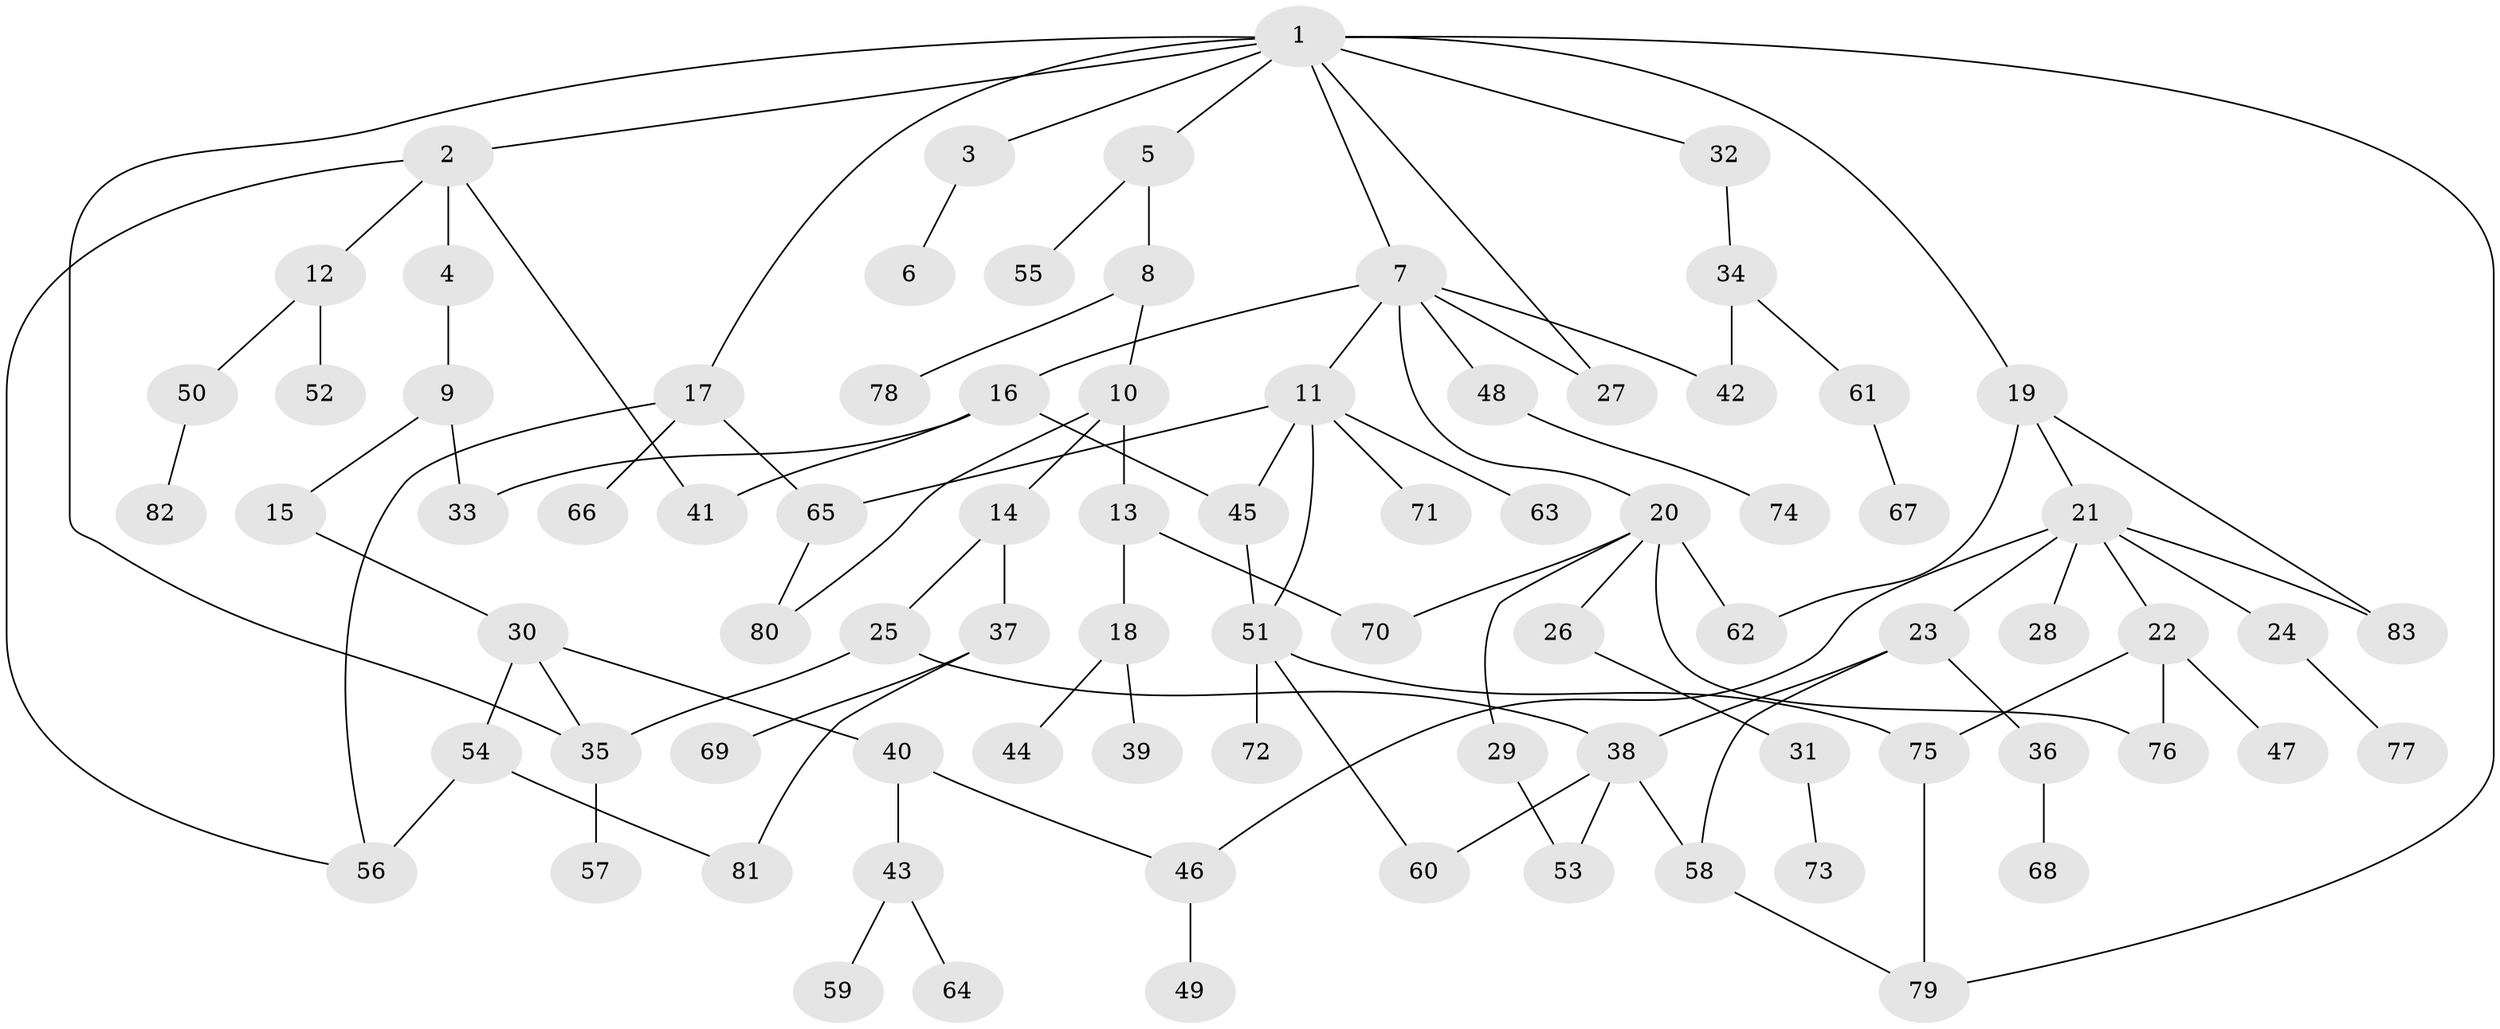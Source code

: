 // coarse degree distribution, {8: 0.08, 4: 0.24, 2: 0.2, 3: 0.16, 7: 0.04, 1: 0.24, 5: 0.04}
// Generated by graph-tools (version 1.1) at 2025/49/03/04/25 22:49:09]
// undirected, 83 vertices, 107 edges
graph export_dot {
  node [color=gray90,style=filled];
  1;
  2;
  3;
  4;
  5;
  6;
  7;
  8;
  9;
  10;
  11;
  12;
  13;
  14;
  15;
  16;
  17;
  18;
  19;
  20;
  21;
  22;
  23;
  24;
  25;
  26;
  27;
  28;
  29;
  30;
  31;
  32;
  33;
  34;
  35;
  36;
  37;
  38;
  39;
  40;
  41;
  42;
  43;
  44;
  45;
  46;
  47;
  48;
  49;
  50;
  51;
  52;
  53;
  54;
  55;
  56;
  57;
  58;
  59;
  60;
  61;
  62;
  63;
  64;
  65;
  66;
  67;
  68;
  69;
  70;
  71;
  72;
  73;
  74;
  75;
  76;
  77;
  78;
  79;
  80;
  81;
  82;
  83;
  1 -- 2;
  1 -- 3;
  1 -- 5;
  1 -- 7;
  1 -- 17;
  1 -- 19;
  1 -- 32;
  1 -- 27;
  1 -- 79;
  1 -- 35;
  2 -- 4;
  2 -- 12;
  2 -- 41;
  2 -- 56;
  3 -- 6;
  4 -- 9;
  5 -- 8;
  5 -- 55;
  7 -- 11;
  7 -- 16;
  7 -- 20;
  7 -- 27;
  7 -- 48;
  7 -- 42;
  8 -- 10;
  8 -- 78;
  9 -- 15;
  9 -- 33;
  10 -- 13;
  10 -- 14;
  10 -- 80;
  11 -- 45;
  11 -- 51;
  11 -- 63;
  11 -- 65;
  11 -- 71;
  12 -- 50;
  12 -- 52;
  13 -- 18;
  13 -- 70;
  14 -- 25;
  14 -- 37;
  15 -- 30;
  16 -- 33;
  16 -- 41;
  16 -- 45;
  17 -- 66;
  17 -- 56;
  17 -- 65;
  18 -- 39;
  18 -- 44;
  19 -- 21;
  19 -- 83;
  19 -- 62;
  20 -- 26;
  20 -- 29;
  20 -- 62;
  20 -- 70;
  20 -- 76;
  21 -- 22;
  21 -- 23;
  21 -- 24;
  21 -- 28;
  21 -- 46;
  21 -- 83;
  22 -- 47;
  22 -- 75;
  22 -- 76;
  23 -- 36;
  23 -- 58;
  23 -- 38;
  24 -- 77;
  25 -- 35;
  25 -- 38;
  26 -- 31;
  29 -- 53;
  30 -- 40;
  30 -- 54;
  30 -- 35;
  31 -- 73;
  32 -- 34;
  34 -- 42;
  34 -- 61;
  35 -- 57;
  36 -- 68;
  37 -- 69;
  37 -- 81;
  38 -- 53;
  38 -- 60;
  38 -- 58;
  40 -- 43;
  40 -- 46;
  43 -- 59;
  43 -- 64;
  45 -- 51;
  46 -- 49;
  48 -- 74;
  50 -- 82;
  51 -- 72;
  51 -- 75;
  51 -- 60;
  54 -- 81;
  54 -- 56;
  58 -- 79;
  61 -- 67;
  65 -- 80;
  75 -- 79;
}
